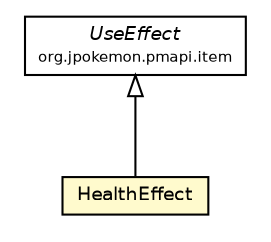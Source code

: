 #!/usr/local/bin/dot
#
# Class diagram 
# Generated by UMLGraph version 5.2 (http://www.umlgraph.org/)
#

digraph G {
	edge [fontname="Helvetica",fontsize=10,labelfontname="Helvetica",labelfontsize=10];
	node [fontname="Helvetica",fontsize=10,shape=plaintext];
	nodesep=0.25;
	ranksep=0.5;
	// org.jpokemon.pmapi.item.UseEffect
	c931 [label=<<table title="org.jpokemon.pmapi.item.UseEffect" border="0" cellborder="1" cellspacing="0" cellpadding="2" port="p" href="../UseEffect.html">
		<tr><td><table border="0" cellspacing="0" cellpadding="1">
<tr><td align="center" balign="center"><font face="Helvetica-Oblique"> UseEffect </font></td></tr>
<tr><td align="center" balign="center"><font point-size="7.0"> org.jpokemon.pmapi.item </font></td></tr>
		</table></td></tr>
		</table>>, fontname="Helvetica", fontcolor="black", fontsize=9.0];
	// org.jpokemon.pmapi.item.effect.HealthEffect
	c941 [label=<<table title="org.jpokemon.pmapi.item.effect.HealthEffect" border="0" cellborder="1" cellspacing="0" cellpadding="2" port="p" bgcolor="lemonChiffon" href="./HealthEffect.html">
		<tr><td><table border="0" cellspacing="0" cellpadding="1">
<tr><td align="center" balign="center"> HealthEffect </td></tr>
		</table></td></tr>
		</table>>, fontname="Helvetica", fontcolor="black", fontsize=9.0];
	//org.jpokemon.pmapi.item.effect.HealthEffect extends org.jpokemon.pmapi.item.UseEffect
	c931:p -> c941:p [dir=back,arrowtail=empty];
}

